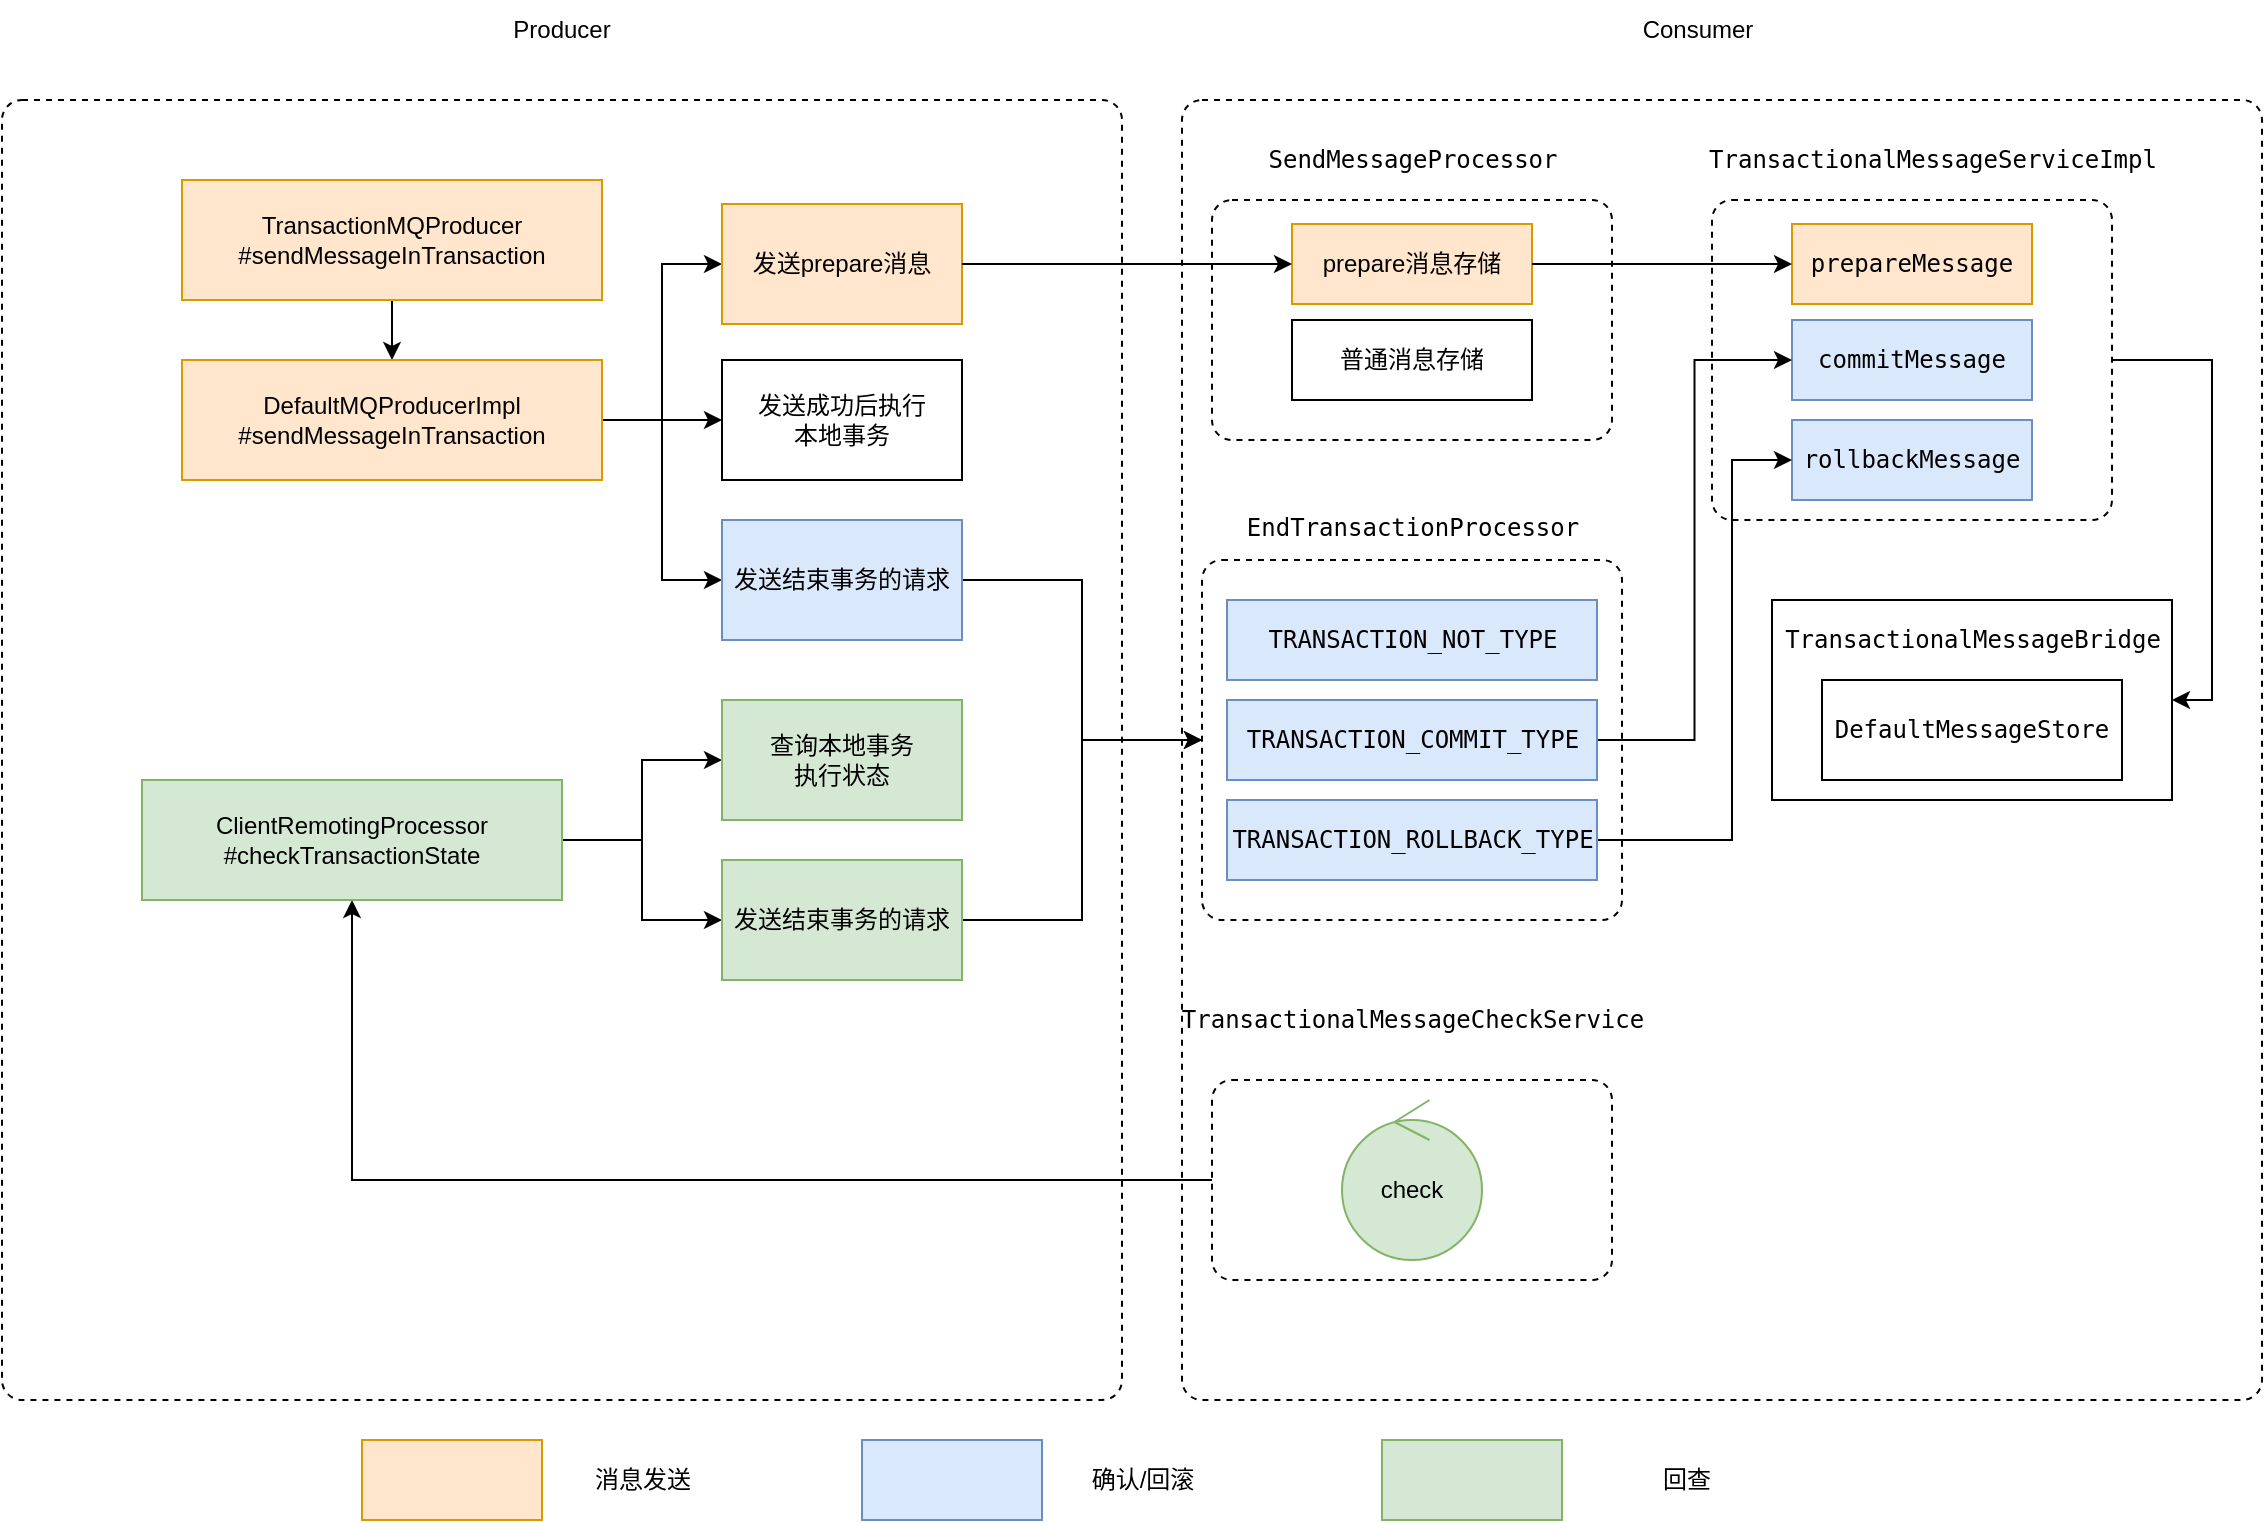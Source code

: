 <mxfile version="15.7.3" type="github">
  <diagram id="2E-LtHal8WjOzLzMyE7q" name="Page-1">
    <mxGraphModel dx="946" dy="536" grid="1" gridSize="10" guides="1" tooltips="1" connect="1" arrows="1" fold="1" page="1" pageScale="1" pageWidth="827" pageHeight="1169" math="0" shadow="0">
      <root>
        <mxCell id="0" />
        <mxCell id="1" parent="0" />
        <mxCell id="0eEU60-_0mocx27R98j--6" value="" style="html=1;align=center;verticalAlign=top;rounded=1;absoluteArcSize=1;arcSize=20;dashed=1;" vertex="1" parent="1">
          <mxGeometry x="610" y="60" width="540" height="650" as="geometry" />
        </mxCell>
        <mxCell id="0eEU60-_0mocx27R98j--4" value="" style="html=1;align=center;verticalAlign=top;rounded=1;absoluteArcSize=1;arcSize=20;dashed=1;" vertex="1" parent="1">
          <mxGeometry x="20" y="60" width="560" height="650" as="geometry" />
        </mxCell>
        <mxCell id="Fik6nefxO_mn1XnIjBR2-26" value="" style="rounded=0;whiteSpace=wrap;html=1;" parent="1" vertex="1">
          <mxGeometry x="905" y="310" width="200" height="100" as="geometry" />
        </mxCell>
        <mxCell id="Fik6nefxO_mn1XnIjBR2-21" value="" style="edgeStyle=orthogonalEdgeStyle;rounded=0;orthogonalLoop=1;jettySize=auto;html=1;" parent="1" source="Fik6nefxO_mn1XnIjBR2-1" target="Fik6nefxO_mn1XnIjBR2-2" edge="1">
          <mxGeometry relative="1" as="geometry" />
        </mxCell>
        <mxCell id="Fik6nefxO_mn1XnIjBR2-1" value="TransactionMQProducer&lt;br&gt;#sendMessageInTransaction" style="rounded=0;whiteSpace=wrap;html=1;fillColor=#ffe6cc;strokeColor=#d79b00;" parent="1" vertex="1">
          <mxGeometry x="110" y="100" width="210" height="60" as="geometry" />
        </mxCell>
        <mxCell id="Fik6nefxO_mn1XnIjBR2-33" style="edgeStyle=orthogonalEdgeStyle;rounded=0;orthogonalLoop=1;jettySize=auto;html=1;exitX=1;exitY=0.5;exitDx=0;exitDy=0;entryX=0;entryY=0.5;entryDx=0;entryDy=0;" parent="1" source="Fik6nefxO_mn1XnIjBR2-2" target="Fik6nefxO_mn1XnIjBR2-3" edge="1">
          <mxGeometry relative="1" as="geometry" />
        </mxCell>
        <mxCell id="Fik6nefxO_mn1XnIjBR2-34" style="edgeStyle=orthogonalEdgeStyle;rounded=0;orthogonalLoop=1;jettySize=auto;html=1;exitX=1;exitY=0.5;exitDx=0;exitDy=0;entryX=0;entryY=0.5;entryDx=0;entryDy=0;" parent="1" source="Fik6nefxO_mn1XnIjBR2-2" target="Fik6nefxO_mn1XnIjBR2-4" edge="1">
          <mxGeometry relative="1" as="geometry" />
        </mxCell>
        <mxCell id="Fik6nefxO_mn1XnIjBR2-35" style="edgeStyle=orthogonalEdgeStyle;rounded=0;orthogonalLoop=1;jettySize=auto;html=1;exitX=1;exitY=0.5;exitDx=0;exitDy=0;entryX=0;entryY=0.5;entryDx=0;entryDy=0;" parent="1" source="Fik6nefxO_mn1XnIjBR2-2" target="Fik6nefxO_mn1XnIjBR2-5" edge="1">
          <mxGeometry relative="1" as="geometry" />
        </mxCell>
        <mxCell id="Fik6nefxO_mn1XnIjBR2-2" value="DefaultMQProducerImpl&lt;br&gt;#sendMessageInTransaction" style="rounded=0;whiteSpace=wrap;html=1;fillColor=#ffe6cc;strokeColor=#d79b00;" parent="1" vertex="1">
          <mxGeometry x="110" y="190" width="210" height="60" as="geometry" />
        </mxCell>
        <mxCell id="Fik6nefxO_mn1XnIjBR2-3" value="发送prepare消息" style="rounded=0;whiteSpace=wrap;html=1;fillColor=#ffe6cc;strokeColor=#d79b00;" parent="1" vertex="1">
          <mxGeometry x="380" y="112" width="120" height="60" as="geometry" />
        </mxCell>
        <mxCell id="Fik6nefxO_mn1XnIjBR2-4" value="发送成功后执行&lt;br&gt;本地事务" style="rounded=0;whiteSpace=wrap;html=1;" parent="1" vertex="1">
          <mxGeometry x="380" y="190" width="120" height="60" as="geometry" />
        </mxCell>
        <mxCell id="Fik6nefxO_mn1XnIjBR2-39" style="edgeStyle=orthogonalEdgeStyle;rounded=0;orthogonalLoop=1;jettySize=auto;html=1;exitX=1;exitY=0.5;exitDx=0;exitDy=0;entryX=0;entryY=0.5;entryDx=0;entryDy=0;" parent="1" source="Fik6nefxO_mn1XnIjBR2-5" target="Fik6nefxO_mn1XnIjBR2-15" edge="1">
          <mxGeometry relative="1" as="geometry" />
        </mxCell>
        <mxCell id="Fik6nefxO_mn1XnIjBR2-5" value="发送结束事务的请求" style="rounded=0;whiteSpace=wrap;html=1;fillColor=#dae8fc;strokeColor=#6c8ebf;" parent="1" vertex="1">
          <mxGeometry x="380" y="270" width="120" height="60" as="geometry" />
        </mxCell>
        <mxCell id="Fik6nefxO_mn1XnIjBR2-6" value="" style="html=1;align=center;verticalAlign=top;rounded=1;absoluteArcSize=1;arcSize=20;dashed=1;" parent="1" vertex="1">
          <mxGeometry x="625" y="110" width="200" height="120" as="geometry" />
        </mxCell>
        <mxCell id="Fik6nefxO_mn1XnIjBR2-7" value="&lt;pre&gt;SendMessageProcessor&lt;/pre&gt;" style="text;html=1;align=center;verticalAlign=middle;resizable=0;points=[];autosize=1;strokeColor=none;fillColor=none;" parent="1" vertex="1">
          <mxGeometry x="645" y="70" width="160" height="40" as="geometry" />
        </mxCell>
        <mxCell id="Fik6nefxO_mn1XnIjBR2-8" value="prepare消息存储" style="rounded=0;whiteSpace=wrap;html=1;fillColor=#ffe6cc;strokeColor=#d79b00;" parent="1" vertex="1">
          <mxGeometry x="665" y="122" width="120" height="40" as="geometry" />
        </mxCell>
        <mxCell id="Fik6nefxO_mn1XnIjBR2-9" value="普通消息存储" style="rounded=0;whiteSpace=wrap;html=1;" parent="1" vertex="1">
          <mxGeometry x="665" y="170" width="120" height="40" as="geometry" />
        </mxCell>
        <mxCell id="Fik6nefxO_mn1XnIjBR2-10" value="&lt;pre&gt;TransactionalMessageServiceImpl&lt;/pre&gt;" style="text;html=1;align=center;verticalAlign=middle;resizable=0;points=[];autosize=1;strokeColor=none;fillColor=none;" parent="1" vertex="1">
          <mxGeometry x="865" y="70" width="240" height="40" as="geometry" />
        </mxCell>
        <mxCell id="Fik6nefxO_mn1XnIjBR2-32" style="edgeStyle=orthogonalEdgeStyle;rounded=0;orthogonalLoop=1;jettySize=auto;html=1;exitX=1;exitY=0.5;exitDx=0;exitDy=0;entryX=1;entryY=0.5;entryDx=0;entryDy=0;" parent="1" source="Fik6nefxO_mn1XnIjBR2-11" target="Fik6nefxO_mn1XnIjBR2-26" edge="1">
          <mxGeometry relative="1" as="geometry" />
        </mxCell>
        <mxCell id="Fik6nefxO_mn1XnIjBR2-11" value="" style="html=1;align=center;verticalAlign=top;rounded=1;absoluteArcSize=1;arcSize=20;dashed=1;" parent="1" vertex="1">
          <mxGeometry x="875" y="110" width="200" height="160" as="geometry" />
        </mxCell>
        <mxCell id="Fik6nefxO_mn1XnIjBR2-12" value="&lt;pre&gt;prepareMessage&lt;/pre&gt;" style="rounded=0;whiteSpace=wrap;html=1;fillColor=#ffe6cc;strokeColor=#d79b00;" parent="1" vertex="1">
          <mxGeometry x="915" y="122" width="120" height="40" as="geometry" />
        </mxCell>
        <mxCell id="Fik6nefxO_mn1XnIjBR2-13" value="&lt;pre&gt;commitMessage&lt;/pre&gt;" style="rounded=0;whiteSpace=wrap;html=1;fillColor=#dae8fc;strokeColor=#6c8ebf;" parent="1" vertex="1">
          <mxGeometry x="915" y="170" width="120" height="40" as="geometry" />
        </mxCell>
        <mxCell id="Fik6nefxO_mn1XnIjBR2-14" value="&lt;pre&gt;&lt;pre&gt;rollbackMessage&lt;/pre&gt;&lt;/pre&gt;" style="rounded=0;whiteSpace=wrap;html=1;fillColor=#dae8fc;strokeColor=#6c8ebf;" parent="1" vertex="1">
          <mxGeometry x="915" y="220" width="120" height="40" as="geometry" />
        </mxCell>
        <mxCell id="Fik6nefxO_mn1XnIjBR2-15" value="" style="html=1;align=center;verticalAlign=top;rounded=1;absoluteArcSize=1;arcSize=20;dashed=1;" parent="1" vertex="1">
          <mxGeometry x="620" y="290" width="210" height="180" as="geometry" />
        </mxCell>
        <mxCell id="Fik6nefxO_mn1XnIjBR2-16" value="&lt;pre&gt;&lt;pre&gt;EndTransactionProcessor&lt;/pre&gt;&lt;/pre&gt;" style="text;html=1;align=center;verticalAlign=middle;resizable=0;points=[];autosize=1;strokeColor=none;fillColor=none;" parent="1" vertex="1">
          <mxGeometry x="635" y="254" width="180" height="40" as="geometry" />
        </mxCell>
        <mxCell id="Fik6nefxO_mn1XnIjBR2-17" value="&lt;pre&gt;TRANSACTION_NOT_TYPE&lt;/pre&gt;" style="rounded=0;whiteSpace=wrap;html=1;fillColor=#dae8fc;strokeColor=#6c8ebf;" parent="1" vertex="1">
          <mxGeometry x="632.5" y="310" width="185" height="40" as="geometry" />
        </mxCell>
        <mxCell id="Fik6nefxO_mn1XnIjBR2-22" style="edgeStyle=orthogonalEdgeStyle;rounded=0;orthogonalLoop=1;jettySize=auto;html=1;exitX=1;exitY=0.5;exitDx=0;exitDy=0;entryX=0;entryY=0.5;entryDx=0;entryDy=0;" parent="1" source="Fik6nefxO_mn1XnIjBR2-19" target="Fik6nefxO_mn1XnIjBR2-13" edge="1">
          <mxGeometry relative="1" as="geometry" />
        </mxCell>
        <mxCell id="Fik6nefxO_mn1XnIjBR2-19" value="&lt;pre&gt;&lt;pre&gt;TRANSACTION_COMMIT_TYPE&lt;/pre&gt;&lt;/pre&gt;" style="rounded=0;whiteSpace=wrap;html=1;fillColor=#dae8fc;strokeColor=#6c8ebf;" parent="1" vertex="1">
          <mxGeometry x="632.5" y="360" width="185" height="40" as="geometry" />
        </mxCell>
        <mxCell id="Fik6nefxO_mn1XnIjBR2-23" style="edgeStyle=orthogonalEdgeStyle;rounded=0;orthogonalLoop=1;jettySize=auto;html=1;exitX=1;exitY=0.5;exitDx=0;exitDy=0;entryX=0;entryY=0.5;entryDx=0;entryDy=0;" parent="1" source="Fik6nefxO_mn1XnIjBR2-20" target="Fik6nefxO_mn1XnIjBR2-14" edge="1">
          <mxGeometry relative="1" as="geometry">
            <Array as="points">
              <mxPoint x="885" y="430" />
              <mxPoint x="885" y="240" />
            </Array>
          </mxGeometry>
        </mxCell>
        <mxCell id="Fik6nefxO_mn1XnIjBR2-20" value="&lt;pre&gt;&lt;pre&gt;&lt;pre&gt;TRANSACTION_ROLLBACK_TYPE&lt;/pre&gt;&lt;/pre&gt;&lt;/pre&gt;" style="rounded=0;whiteSpace=wrap;html=1;fillColor=#dae8fc;strokeColor=#6c8ebf;" parent="1" vertex="1">
          <mxGeometry x="632.5" y="410" width="185" height="40" as="geometry" />
        </mxCell>
        <mxCell id="Fik6nefxO_mn1XnIjBR2-24" value="&lt;pre&gt;DefaultMessageStore&lt;/pre&gt;" style="rounded=0;whiteSpace=wrap;html=1;" parent="1" vertex="1">
          <mxGeometry x="930" y="350" width="150" height="50" as="geometry" />
        </mxCell>
        <mxCell id="Fik6nefxO_mn1XnIjBR2-31" value="&lt;pre&gt;TransactionalMessageBridge&lt;/pre&gt;" style="text;html=1;align=center;verticalAlign=middle;resizable=0;points=[];autosize=1;strokeColor=none;fillColor=none;" parent="1" vertex="1">
          <mxGeometry x="905" y="310" width="200" height="40" as="geometry" />
        </mxCell>
        <mxCell id="Fik6nefxO_mn1XnIjBR2-36" style="edgeStyle=orthogonalEdgeStyle;rounded=0;orthogonalLoop=1;jettySize=auto;html=1;exitX=1;exitY=0.5;exitDx=0;exitDy=0;entryX=0;entryY=0.5;entryDx=0;entryDy=0;" parent="1" source="Fik6nefxO_mn1XnIjBR2-3" target="Fik6nefxO_mn1XnIjBR2-8" edge="1">
          <mxGeometry relative="1" as="geometry" />
        </mxCell>
        <mxCell id="Fik6nefxO_mn1XnIjBR2-38" style="edgeStyle=orthogonalEdgeStyle;rounded=0;orthogonalLoop=1;jettySize=auto;html=1;exitX=1;exitY=0.5;exitDx=0;exitDy=0;entryX=0;entryY=0.5;entryDx=0;entryDy=0;" parent="1" source="Fik6nefxO_mn1XnIjBR2-8" target="Fik6nefxO_mn1XnIjBR2-12" edge="1">
          <mxGeometry relative="1" as="geometry" />
        </mxCell>
        <mxCell id="Fik6nefxO_mn1XnIjBR2-49" style="edgeStyle=orthogonalEdgeStyle;rounded=0;orthogonalLoop=1;jettySize=auto;html=1;exitX=0;exitY=0.5;exitDx=0;exitDy=0;entryX=0.5;entryY=1;entryDx=0;entryDy=0;" parent="1" source="Fik6nefxO_mn1XnIjBR2-41" target="Fik6nefxO_mn1XnIjBR2-46" edge="1">
          <mxGeometry relative="1" as="geometry" />
        </mxCell>
        <mxCell id="Fik6nefxO_mn1XnIjBR2-41" value="" style="html=1;align=center;verticalAlign=top;rounded=1;absoluteArcSize=1;arcSize=20;dashed=1;" parent="1" vertex="1">
          <mxGeometry x="625" y="550" width="200" height="100" as="geometry" />
        </mxCell>
        <mxCell id="Fik6nefxO_mn1XnIjBR2-42" value="&lt;pre&gt;TransactionalMessageCheckService&lt;/pre&gt;" style="text;html=1;align=center;verticalAlign=middle;resizable=0;points=[];autosize=1;strokeColor=none;fillColor=none;" parent="1" vertex="1">
          <mxGeometry x="600" y="500" width="250" height="40" as="geometry" />
        </mxCell>
        <mxCell id="Fik6nefxO_mn1XnIjBR2-43" value="check" style="ellipse;shape=umlControl;whiteSpace=wrap;html=1;fillColor=#d5e8d4;strokeColor=#82b366;" parent="1" vertex="1">
          <mxGeometry x="690" y="560" width="70" height="80" as="geometry" />
        </mxCell>
        <mxCell id="Fik6nefxO_mn1XnIjBR2-51" style="edgeStyle=orthogonalEdgeStyle;rounded=0;orthogonalLoop=1;jettySize=auto;html=1;exitX=1;exitY=0.5;exitDx=0;exitDy=0;entryX=0;entryY=0.5;entryDx=0;entryDy=0;" parent="1" source="Fik6nefxO_mn1XnIjBR2-46" target="Fik6nefxO_mn1XnIjBR2-47" edge="1">
          <mxGeometry relative="1" as="geometry" />
        </mxCell>
        <mxCell id="Fik6nefxO_mn1XnIjBR2-52" style="edgeStyle=orthogonalEdgeStyle;rounded=0;orthogonalLoop=1;jettySize=auto;html=1;exitX=1;exitY=0.5;exitDx=0;exitDy=0;entryX=0;entryY=0.5;entryDx=0;entryDy=0;" parent="1" source="Fik6nefxO_mn1XnIjBR2-46" target="Fik6nefxO_mn1XnIjBR2-48" edge="1">
          <mxGeometry relative="1" as="geometry" />
        </mxCell>
        <mxCell id="Fik6nefxO_mn1XnIjBR2-46" value="&lt;span&gt;ClientRemotingProcessor&lt;/span&gt;&lt;br&gt;&lt;span&gt;#checkTransactionState&lt;br&gt;&lt;/span&gt;" style="rounded=0;whiteSpace=wrap;html=1;fillColor=#d5e8d4;strokeColor=#82b366;" parent="1" vertex="1">
          <mxGeometry x="90" y="400" width="210" height="60" as="geometry" />
        </mxCell>
        <mxCell id="Fik6nefxO_mn1XnIjBR2-47" value="查询本地事务&lt;br&gt;执行状态" style="rounded=0;whiteSpace=wrap;html=1;fillColor=#d5e8d4;strokeColor=#82b366;" parent="1" vertex="1">
          <mxGeometry x="380" y="360" width="120" height="60" as="geometry" />
        </mxCell>
        <mxCell id="Fik6nefxO_mn1XnIjBR2-53" style="edgeStyle=orthogonalEdgeStyle;rounded=0;orthogonalLoop=1;jettySize=auto;html=1;exitX=1;exitY=0.5;exitDx=0;exitDy=0;entryX=0;entryY=0.5;entryDx=0;entryDy=0;" parent="1" source="Fik6nefxO_mn1XnIjBR2-48" target="Fik6nefxO_mn1XnIjBR2-15" edge="1">
          <mxGeometry relative="1" as="geometry" />
        </mxCell>
        <mxCell id="Fik6nefxO_mn1XnIjBR2-48" value="发送结束事务的请求" style="rounded=0;whiteSpace=wrap;html=1;fillColor=#d5e8d4;strokeColor=#82b366;" parent="1" vertex="1">
          <mxGeometry x="380" y="440" width="120" height="60" as="geometry" />
        </mxCell>
        <mxCell id="0eEU60-_0mocx27R98j--7" value="Producer" style="text;html=1;strokeColor=none;fillColor=none;align=center;verticalAlign=middle;whiteSpace=wrap;rounded=0;" vertex="1" parent="1">
          <mxGeometry x="270" y="10" width="60" height="30" as="geometry" />
        </mxCell>
        <mxCell id="0eEU60-_0mocx27R98j--8" value="Consumer" style="text;html=1;strokeColor=none;fillColor=none;align=center;verticalAlign=middle;whiteSpace=wrap;rounded=0;" vertex="1" parent="1">
          <mxGeometry x="837.5" y="10" width="60" height="30" as="geometry" />
        </mxCell>
        <mxCell id="0eEU60-_0mocx27R98j--10" value="" style="rounded=0;whiteSpace=wrap;html=1;fillColor=#ffe6cc;strokeColor=#d79b00;" vertex="1" parent="1">
          <mxGeometry x="200" y="730" width="90" height="40" as="geometry" />
        </mxCell>
        <mxCell id="0eEU60-_0mocx27R98j--11" value="消息发送" style="text;html=1;align=center;verticalAlign=middle;resizable=0;points=[];autosize=1;strokeColor=none;fillColor=none;" vertex="1" parent="1">
          <mxGeometry x="310" y="740" width="60" height="20" as="geometry" />
        </mxCell>
        <mxCell id="0eEU60-_0mocx27R98j--12" value="" style="rounded=0;whiteSpace=wrap;html=1;fillColor=#dae8fc;strokeColor=#6c8ebf;" vertex="1" parent="1">
          <mxGeometry x="450" y="730" width="90" height="40" as="geometry" />
        </mxCell>
        <mxCell id="0eEU60-_0mocx27R98j--13" value="确认/回滚" style="text;html=1;align=center;verticalAlign=middle;resizable=0;points=[];autosize=1;strokeColor=none;fillColor=none;" vertex="1" parent="1">
          <mxGeometry x="555" y="740" width="70" height="20" as="geometry" />
        </mxCell>
        <mxCell id="0eEU60-_0mocx27R98j--14" value="" style="rounded=0;whiteSpace=wrap;html=1;fillColor=#d5e8d4;strokeColor=#82b366;" vertex="1" parent="1">
          <mxGeometry x="710" y="730" width="90" height="40" as="geometry" />
        </mxCell>
        <mxCell id="0eEU60-_0mocx27R98j--15" value="回查" style="text;html=1;align=center;verticalAlign=middle;resizable=0;points=[];autosize=1;strokeColor=none;fillColor=none;" vertex="1" parent="1">
          <mxGeometry x="842" y="740" width="40" height="20" as="geometry" />
        </mxCell>
      </root>
    </mxGraphModel>
  </diagram>
</mxfile>
